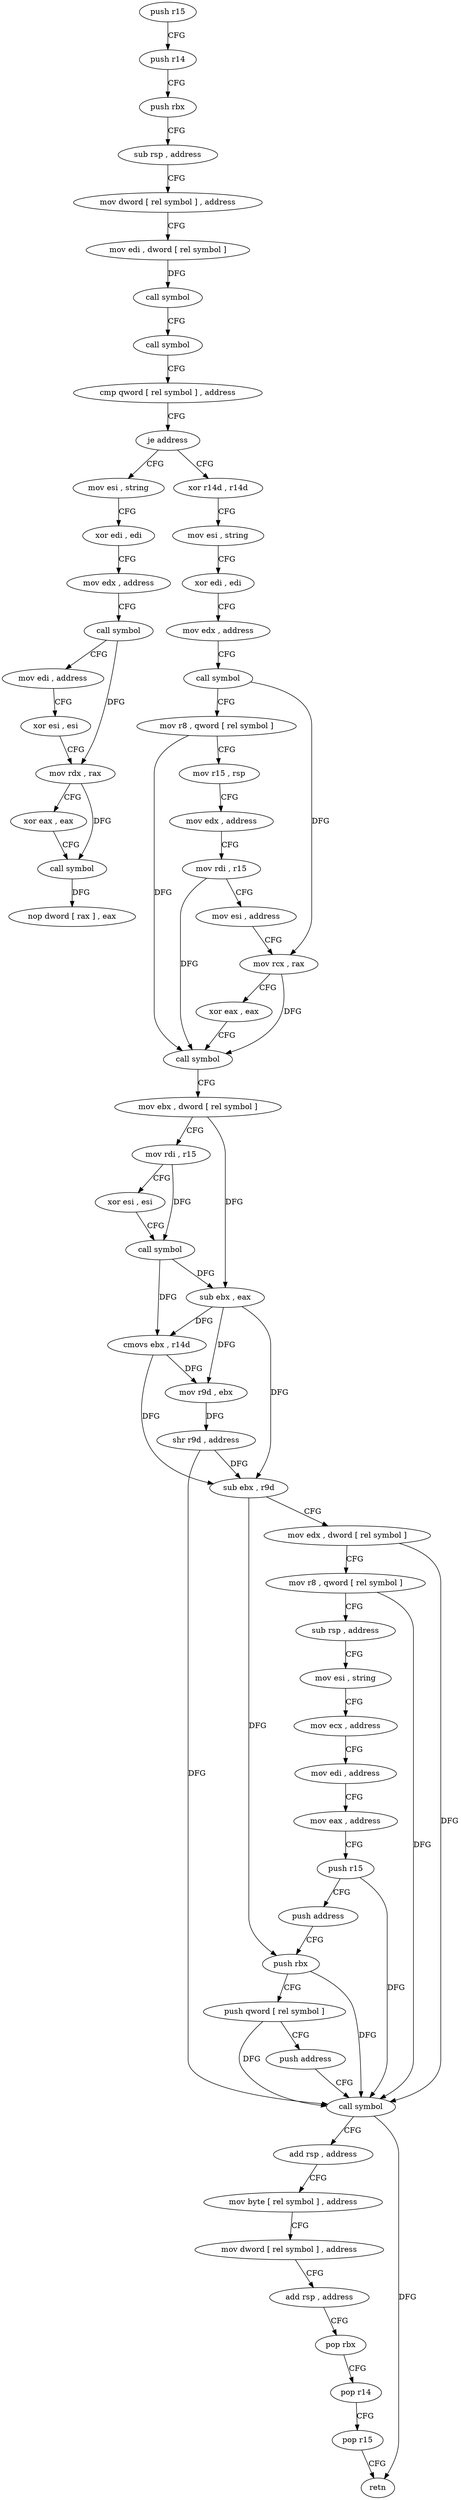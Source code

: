 digraph "func" {
"4210912" [label = "push r15" ]
"4210914" [label = "push r14" ]
"4210916" [label = "push rbx" ]
"4210917" [label = "sub rsp , address" ]
"4210924" [label = "mov dword [ rel symbol ] , address" ]
"4210934" [label = "mov edi , dword [ rel symbol ]" ]
"4210940" [label = "call symbol" ]
"4210945" [label = "call symbol" ]
"4210950" [label = "cmp qword [ rel symbol ] , address" ]
"4210958" [label = "je address" ]
"4211143" [label = "mov esi , string" ]
"4210964" [label = "xor r14d , r14d" ]
"4211148" [label = "xor edi , edi" ]
"4211150" [label = "mov edx , address" ]
"4211155" [label = "call symbol" ]
"4211160" [label = "mov edi , address" ]
"4211165" [label = "xor esi , esi" ]
"4211167" [label = "mov rdx , rax" ]
"4211170" [label = "xor eax , eax" ]
"4211172" [label = "call symbol" ]
"4211177" [label = "nop dword [ rax ] , eax" ]
"4210967" [label = "mov esi , string" ]
"4210972" [label = "xor edi , edi" ]
"4210974" [label = "mov edx , address" ]
"4210979" [label = "call symbol" ]
"4210984" [label = "mov r8 , qword [ rel symbol ]" ]
"4210991" [label = "mov r15 , rsp" ]
"4210994" [label = "mov edx , address" ]
"4210999" [label = "mov rdi , r15" ]
"4211002" [label = "mov esi , address" ]
"4211007" [label = "mov rcx , rax" ]
"4211010" [label = "xor eax , eax" ]
"4211012" [label = "call symbol" ]
"4211017" [label = "mov ebx , dword [ rel symbol ]" ]
"4211023" [label = "mov rdi , r15" ]
"4211026" [label = "xor esi , esi" ]
"4211028" [label = "call symbol" ]
"4211033" [label = "sub ebx , eax" ]
"4211035" [label = "cmovs ebx , r14d" ]
"4211039" [label = "mov r9d , ebx" ]
"4211042" [label = "shr r9d , address" ]
"4211045" [label = "sub ebx , r9d" ]
"4211048" [label = "mov edx , dword [ rel symbol ]" ]
"4211054" [label = "mov r8 , qword [ rel symbol ]" ]
"4211061" [label = "sub rsp , address" ]
"4211065" [label = "mov esi , string" ]
"4211070" [label = "mov ecx , address" ]
"4211075" [label = "mov edi , address" ]
"4211080" [label = "mov eax , address" ]
"4211085" [label = "push r15" ]
"4211087" [label = "push address" ]
"4211092" [label = "push rbx" ]
"4211093" [label = "push qword [ rel symbol ]" ]
"4211099" [label = "push address" ]
"4211104" [label = "call symbol" ]
"4211109" [label = "add rsp , address" ]
"4211113" [label = "mov byte [ rel symbol ] , address" ]
"4211120" [label = "mov dword [ rel symbol ] , address" ]
"4211130" [label = "add rsp , address" ]
"4211137" [label = "pop rbx" ]
"4211138" [label = "pop r14" ]
"4211140" [label = "pop r15" ]
"4211142" [label = "retn" ]
"4210912" -> "4210914" [ label = "CFG" ]
"4210914" -> "4210916" [ label = "CFG" ]
"4210916" -> "4210917" [ label = "CFG" ]
"4210917" -> "4210924" [ label = "CFG" ]
"4210924" -> "4210934" [ label = "CFG" ]
"4210934" -> "4210940" [ label = "DFG" ]
"4210940" -> "4210945" [ label = "CFG" ]
"4210945" -> "4210950" [ label = "CFG" ]
"4210950" -> "4210958" [ label = "CFG" ]
"4210958" -> "4211143" [ label = "CFG" ]
"4210958" -> "4210964" [ label = "CFG" ]
"4211143" -> "4211148" [ label = "CFG" ]
"4210964" -> "4210967" [ label = "CFG" ]
"4211148" -> "4211150" [ label = "CFG" ]
"4211150" -> "4211155" [ label = "CFG" ]
"4211155" -> "4211160" [ label = "CFG" ]
"4211155" -> "4211167" [ label = "DFG" ]
"4211160" -> "4211165" [ label = "CFG" ]
"4211165" -> "4211167" [ label = "CFG" ]
"4211167" -> "4211170" [ label = "CFG" ]
"4211167" -> "4211172" [ label = "DFG" ]
"4211170" -> "4211172" [ label = "CFG" ]
"4211172" -> "4211177" [ label = "DFG" ]
"4210967" -> "4210972" [ label = "CFG" ]
"4210972" -> "4210974" [ label = "CFG" ]
"4210974" -> "4210979" [ label = "CFG" ]
"4210979" -> "4210984" [ label = "CFG" ]
"4210979" -> "4211007" [ label = "DFG" ]
"4210984" -> "4210991" [ label = "CFG" ]
"4210984" -> "4211012" [ label = "DFG" ]
"4210991" -> "4210994" [ label = "CFG" ]
"4210994" -> "4210999" [ label = "CFG" ]
"4210999" -> "4211002" [ label = "CFG" ]
"4210999" -> "4211012" [ label = "DFG" ]
"4211002" -> "4211007" [ label = "CFG" ]
"4211007" -> "4211010" [ label = "CFG" ]
"4211007" -> "4211012" [ label = "DFG" ]
"4211010" -> "4211012" [ label = "CFG" ]
"4211012" -> "4211017" [ label = "CFG" ]
"4211017" -> "4211023" [ label = "CFG" ]
"4211017" -> "4211033" [ label = "DFG" ]
"4211023" -> "4211026" [ label = "CFG" ]
"4211023" -> "4211028" [ label = "DFG" ]
"4211026" -> "4211028" [ label = "CFG" ]
"4211028" -> "4211033" [ label = "DFG" ]
"4211028" -> "4211035" [ label = "DFG" ]
"4211033" -> "4211035" [ label = "DFG" ]
"4211033" -> "4211039" [ label = "DFG" ]
"4211033" -> "4211045" [ label = "DFG" ]
"4211035" -> "4211039" [ label = "DFG" ]
"4211035" -> "4211045" [ label = "DFG" ]
"4211039" -> "4211042" [ label = "DFG" ]
"4211042" -> "4211045" [ label = "DFG" ]
"4211042" -> "4211104" [ label = "DFG" ]
"4211045" -> "4211048" [ label = "CFG" ]
"4211045" -> "4211092" [ label = "DFG" ]
"4211048" -> "4211054" [ label = "CFG" ]
"4211048" -> "4211104" [ label = "DFG" ]
"4211054" -> "4211061" [ label = "CFG" ]
"4211054" -> "4211104" [ label = "DFG" ]
"4211061" -> "4211065" [ label = "CFG" ]
"4211065" -> "4211070" [ label = "CFG" ]
"4211070" -> "4211075" [ label = "CFG" ]
"4211075" -> "4211080" [ label = "CFG" ]
"4211080" -> "4211085" [ label = "CFG" ]
"4211085" -> "4211087" [ label = "CFG" ]
"4211085" -> "4211104" [ label = "DFG" ]
"4211087" -> "4211092" [ label = "CFG" ]
"4211092" -> "4211093" [ label = "CFG" ]
"4211092" -> "4211104" [ label = "DFG" ]
"4211093" -> "4211099" [ label = "CFG" ]
"4211093" -> "4211104" [ label = "DFG" ]
"4211099" -> "4211104" [ label = "CFG" ]
"4211104" -> "4211109" [ label = "CFG" ]
"4211104" -> "4211142" [ label = "DFG" ]
"4211109" -> "4211113" [ label = "CFG" ]
"4211113" -> "4211120" [ label = "CFG" ]
"4211120" -> "4211130" [ label = "CFG" ]
"4211130" -> "4211137" [ label = "CFG" ]
"4211137" -> "4211138" [ label = "CFG" ]
"4211138" -> "4211140" [ label = "CFG" ]
"4211140" -> "4211142" [ label = "CFG" ]
}
